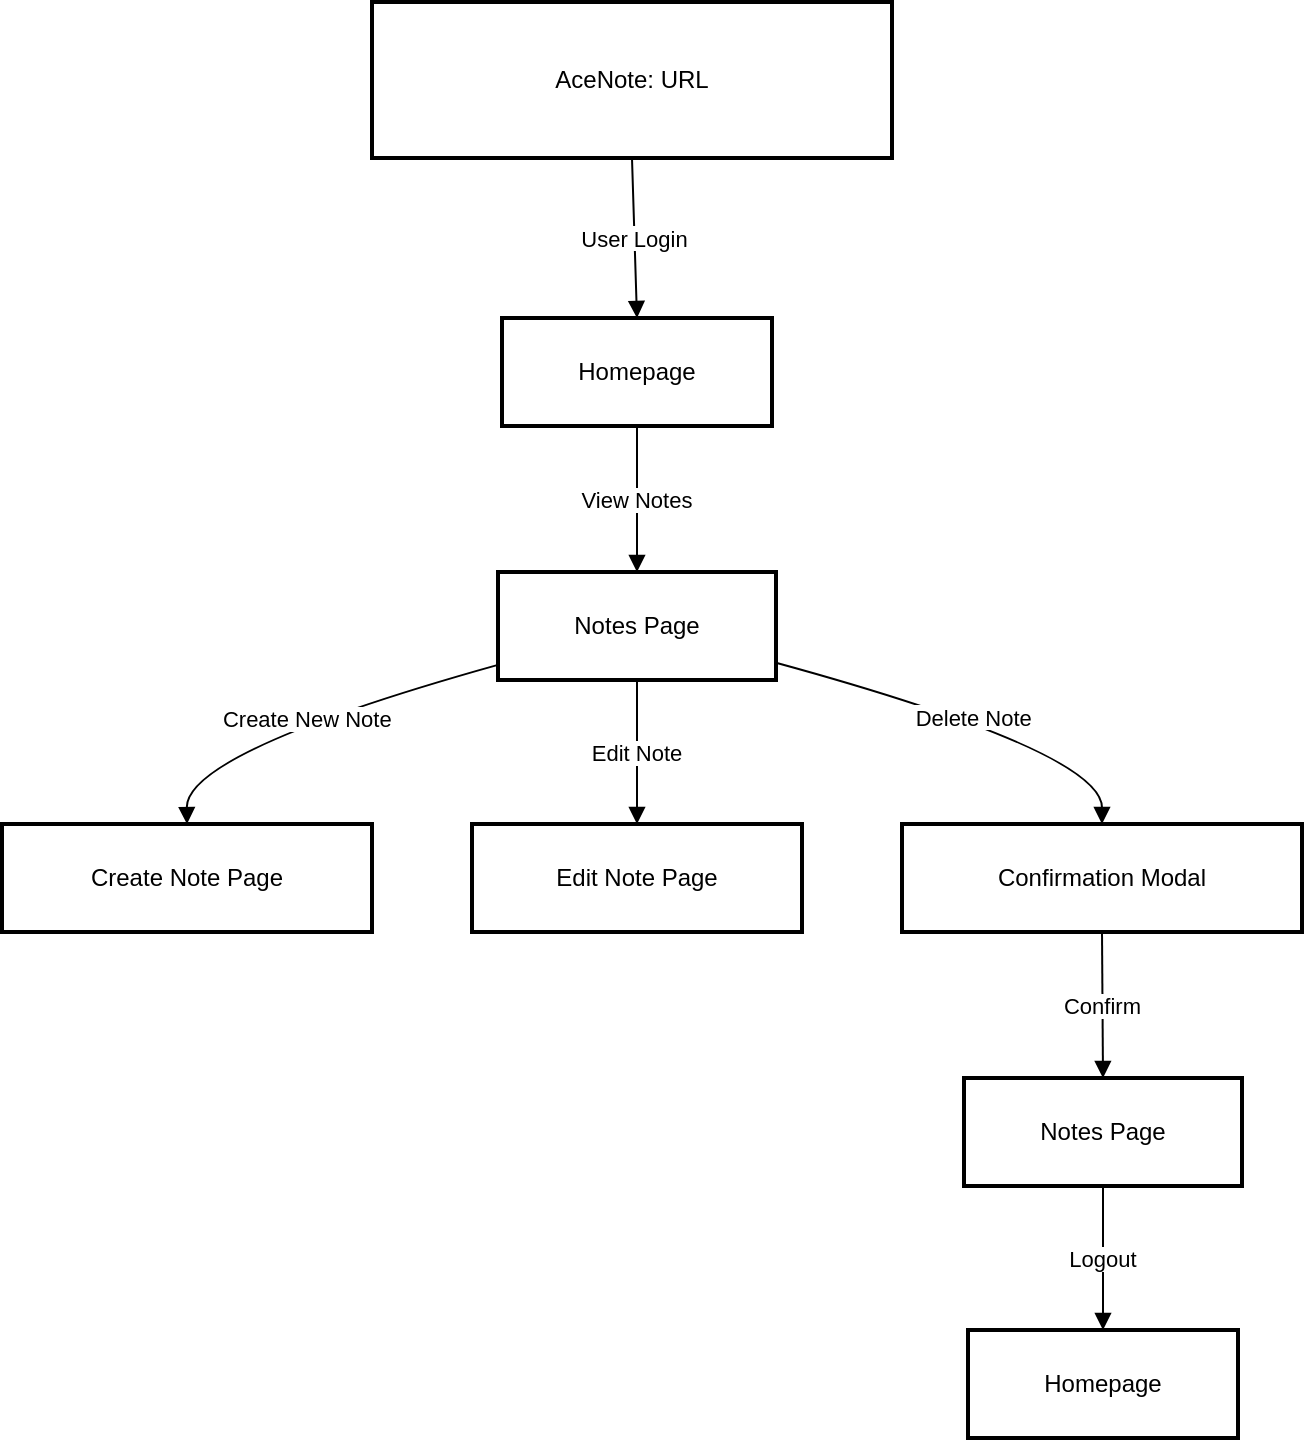 <mxfile version="26.0.14">
  <diagram name="Page-1" id="BBd6_O4S17JkcmdQbYQf">
    <mxGraphModel dx="1042" dy="1734" grid="1" gridSize="10" guides="1" tooltips="1" connect="1" arrows="1" fold="1" page="1" pageScale="1" pageWidth="827" pageHeight="1169" math="0" shadow="0">
      <root>
        <mxCell id="0" />
        <mxCell id="1" parent="0" />
        <mxCell id="2" value="AceNote: URL" style="whiteSpace=wrap;strokeWidth=2;" parent="1" vertex="1">
          <mxGeometry x="193" width="260" height="78" as="geometry" />
        </mxCell>
        <mxCell id="3" value="Homepage" style="whiteSpace=wrap;strokeWidth=2;" parent="1" vertex="1">
          <mxGeometry x="258" y="158" width="135" height="54" as="geometry" />
        </mxCell>
        <mxCell id="4" value="Notes Page" style="whiteSpace=wrap;strokeWidth=2;" parent="1" vertex="1">
          <mxGeometry x="256" y="285" width="139" height="54" as="geometry" />
        </mxCell>
        <mxCell id="5" value="Create Note Page" style="whiteSpace=wrap;strokeWidth=2;" parent="1" vertex="1">
          <mxGeometry x="8" y="411" width="185" height="54" as="geometry" />
        </mxCell>
        <mxCell id="6" value="Edit Note Page" style="whiteSpace=wrap;strokeWidth=2;" parent="1" vertex="1">
          <mxGeometry x="243" y="411" width="165" height="54" as="geometry" />
        </mxCell>
        <mxCell id="7" value="Confirmation Modal" style="whiteSpace=wrap;strokeWidth=2;" parent="1" vertex="1">
          <mxGeometry x="458" y="411" width="200" height="54" as="geometry" />
        </mxCell>
        <mxCell id="8" value="Notes Page" style="whiteSpace=wrap;strokeWidth=2;" parent="1" vertex="1">
          <mxGeometry x="489" y="538" width="139" height="54" as="geometry" />
        </mxCell>
        <mxCell id="9" value="Homepage" style="whiteSpace=wrap;strokeWidth=2;" parent="1" vertex="1">
          <mxGeometry x="491" y="664" width="135" height="54" as="geometry" />
        </mxCell>
        <mxCell id="10" value="User Login" style="curved=1;startArrow=none;endArrow=block;exitX=0.5;exitY=1;entryX=0.5;entryY=0.01;" parent="1" source="2" target="3" edge="1">
          <mxGeometry relative="1" as="geometry">
            <Array as="points" />
          </mxGeometry>
        </mxCell>
        <mxCell id="11" value="View Notes" style="curved=1;startArrow=none;endArrow=block;exitX=0.5;exitY=1.01;entryX=0.5;entryY=0;" parent="1" source="3" target="4" edge="1">
          <mxGeometry relative="1" as="geometry">
            <Array as="points" />
          </mxGeometry>
        </mxCell>
        <mxCell id="12" value="Create New Note" style="curved=1;startArrow=none;endArrow=block;exitX=0;exitY=0.86;entryX=0.5;entryY=0;" parent="1" source="4" target="5" edge="1">
          <mxGeometry relative="1" as="geometry">
            <Array as="points">
              <mxPoint x="100" y="375" />
            </Array>
          </mxGeometry>
        </mxCell>
        <mxCell id="13" value="Edit Note" style="curved=1;startArrow=none;endArrow=block;exitX=0.5;exitY=1;entryX=0.5;entryY=0;" parent="1" source="4" target="6" edge="1">
          <mxGeometry relative="1" as="geometry">
            <Array as="points" />
          </mxGeometry>
        </mxCell>
        <mxCell id="14" value="Delete Note" style="curved=1;startArrow=none;endArrow=block;exitX=1;exitY=0.84;entryX=0.5;entryY=0;" parent="1" source="4" target="7" edge="1">
          <mxGeometry relative="1" as="geometry">
            <Array as="points">
              <mxPoint x="558" y="375" />
            </Array>
          </mxGeometry>
        </mxCell>
        <mxCell id="15" value="Confirm" style="curved=1;startArrow=none;endArrow=block;exitX=0.5;exitY=1;entryX=0.5;entryY=-0.01;" parent="1" source="7" target="8" edge="1">
          <mxGeometry relative="1" as="geometry">
            <Array as="points" />
          </mxGeometry>
        </mxCell>
        <mxCell id="16" value="Logout" style="curved=1;startArrow=none;endArrow=block;exitX=0.5;exitY=0.99;entryX=0.5;entryY=0;" parent="1" source="8" target="9" edge="1">
          <mxGeometry relative="1" as="geometry">
            <Array as="points" />
          </mxGeometry>
        </mxCell>
      </root>
    </mxGraphModel>
  </diagram>
</mxfile>
